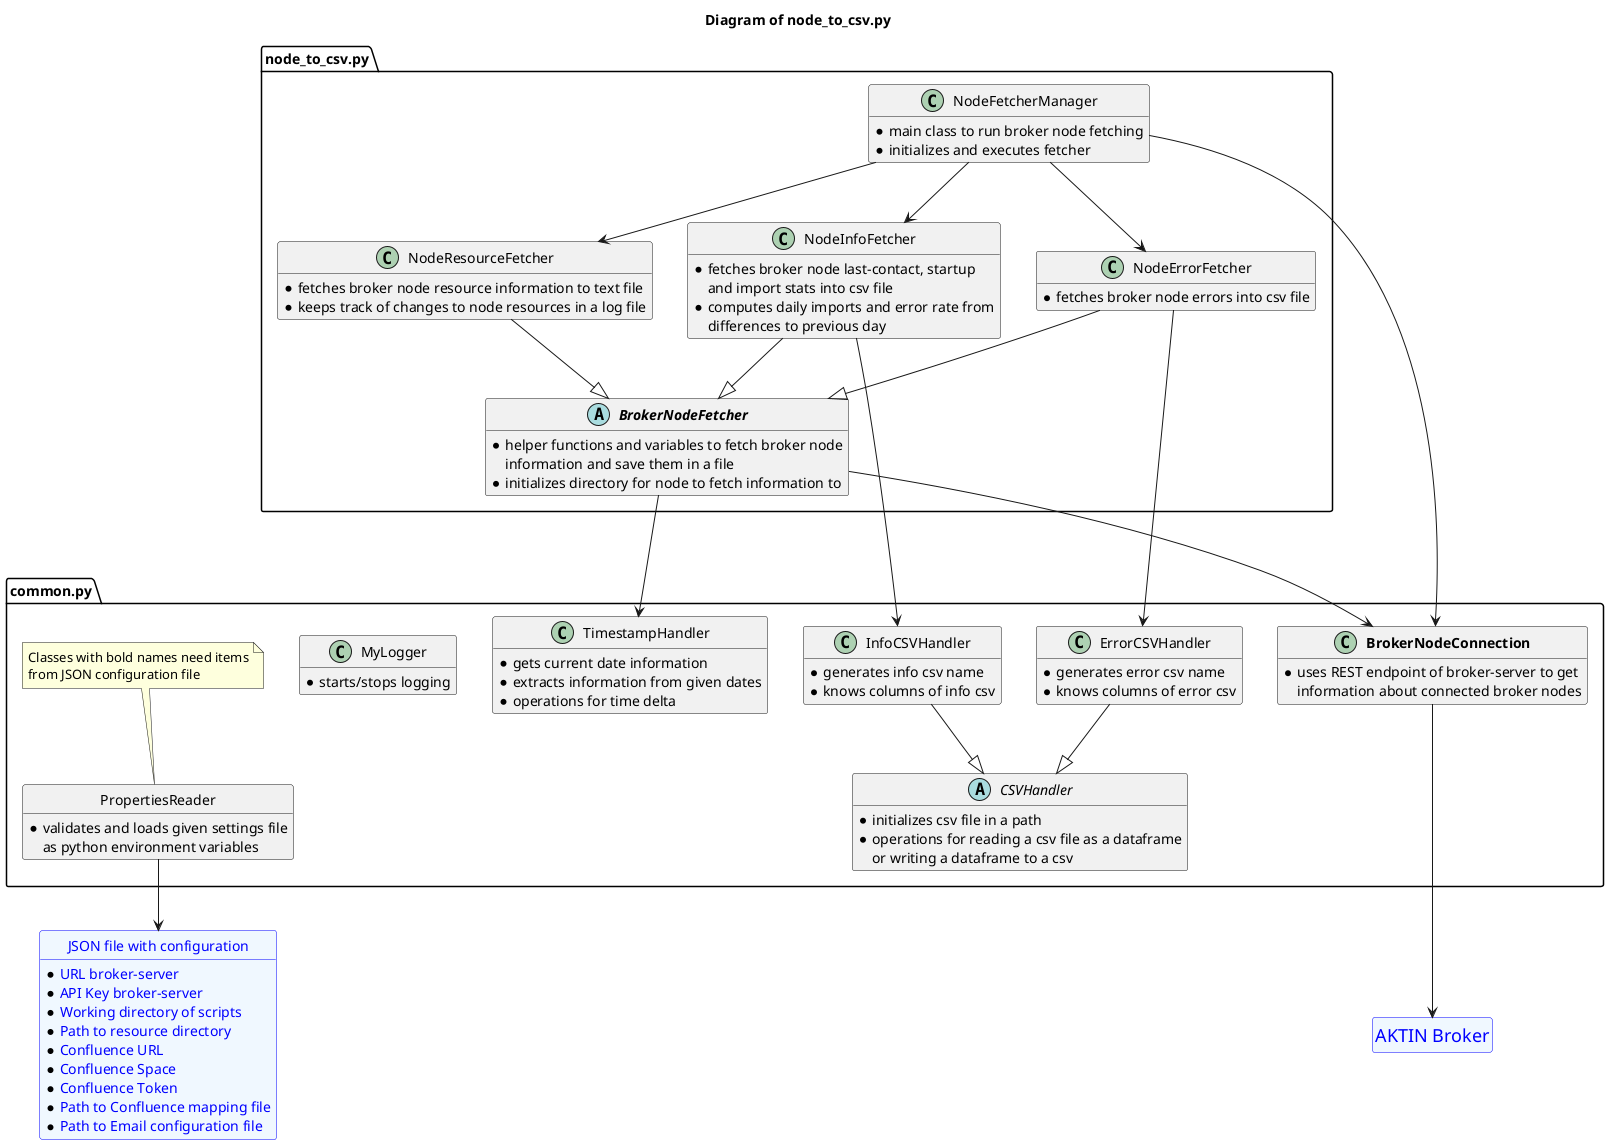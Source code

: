 @startuml
hide methods

title Diagram of node_to_csv.py

entity "<size:18>AKTIN Broker</size>" as broker
entity broker #aliceblue;line:blue;text:blue
hide broker members
hide broker circle

entity "JSON file with configuration" as settings {
* URL broker-server
* API Key broker-server
* Working directory of scripts
* Path to resource directory
* Confluence URL
* Confluence Space
* Confluence Token
* Path to Confluence mapping file
* Path to Email configuration file
}
entity settings #aliceblue;line:blue;text:blue
hide settings circle

'###################################################################'

package "common.py" as common <<Package>> {
abstract class CSVHandler {
* initializes csv file in a path
* operations for reading a csv file as a dataframe
or writing a dataframe to a csv
}

class InfoCSVHandler {
* generates info csv name
* knows columns of info csv
}

class ErrorCSVHandler {
* generates error csv name
* knows columns of error csv
}

class TimestampHandler {
* gets current date information
* extracts information from given dates
* operations for time delta
}

class "**BrokerNodeConnection**" as BrokerNodeConnection {
* uses REST endpoint of broker-server to get
information about connected broker nodes
}

class MyLogger {
* starts/stops logging
}

class PropertiesReader {
* validates and loads given settings file
as python environment variables
}
hide PropertiesReader circle
note top of PropertiesReader: Classes with bold names need items\nfrom JSON configuration file
}

InfoCSVHandler --|> CSVHandler
ErrorCSVHandler --|> CSVHandler

BrokerNodeConnection -d--> broker
PropertiesReader --> settings

'###################################################################'

package "node_to_csv.py" as node_to_csv <<Package>> {
abstract class "**BrokerNodeFetcher**" as BrokerNodeFetcher {
* helper functions and variables to fetch broker node
information and save them in a file
* initializes directory for node to fetch information to
}

class NodeInfoFetcher {
* fetches broker node last-contact, startup
and import stats into csv file
* computes daily imports and error rate from
differences to previous day
}

class NodeErrorFetcher {
* fetches broker node errors into csv file
}

class NodeResourceFetcher {
* fetches broker node resource information to text file
* keeps track of changes to node resources in a log file
}

class NodeFetcherManager {
* main class to run broker node fetching
* initializes and executes fetcher
}
}

BrokerNodeFetcher --> BrokerNodeConnection
BrokerNodeFetcher --> TimestampHandler

NodeInfoFetcher --|> BrokerNodeFetcher
NodeInfoFetcher ----> InfoCSVHandler

NodeErrorFetcher --|> BrokerNodeFetcher
NodeErrorFetcher ----> ErrorCSVHandler

NodeResourceFetcher --|> BrokerNodeFetcher

NodeFetcherManager --> BrokerNodeConnection
NodeFetcherManager --> NodeInfoFetcher
NodeFetcherManager --> NodeErrorFetcher
NodeFetcherManager --> NodeResourceFetcher

@enduml